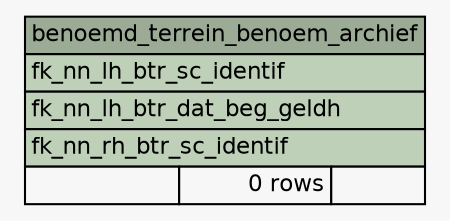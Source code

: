 // dot 2.38.0 on Linux 4.13.0-38-generic
// SchemaSpy rev Unknown
digraph "benoemd_terrein_benoem_archief" {
  graph [
    rankdir="RL"
    bgcolor="#f7f7f7"
    nodesep="0.18"
    ranksep="0.46"
    fontname="Helvetica"
    fontsize="11"
  ];
  node [
    fontname="Helvetica"
    fontsize="11"
    shape="plaintext"
  ];
  edge [
    arrowsize="0.8"
  ];
  "benoemd_terrein_benoem_archief" [
    label=<
    <TABLE BORDER="0" CELLBORDER="1" CELLSPACING="0" BGCOLOR="#ffffff">
      <TR><TD COLSPAN="3" BGCOLOR="#9bab96" ALIGN="CENTER">benoemd_terrein_benoem_archief</TD></TR>
      <TR><TD PORT="fk_nn_lh_btr_sc_identif" COLSPAN="3" BGCOLOR="#bed1b8" ALIGN="LEFT">fk_nn_lh_btr_sc_identif</TD></TR>
      <TR><TD PORT="fk_nn_lh_btr_dat_beg_geldh" COLSPAN="3" BGCOLOR="#bed1b8" ALIGN="LEFT">fk_nn_lh_btr_dat_beg_geldh</TD></TR>
      <TR><TD PORT="fk_nn_rh_btr_sc_identif" COLSPAN="3" BGCOLOR="#bed1b8" ALIGN="LEFT">fk_nn_rh_btr_sc_identif</TD></TR>
      <TR><TD ALIGN="LEFT" BGCOLOR="#f7f7f7">  </TD><TD ALIGN="RIGHT" BGCOLOR="#f7f7f7">0 rows</TD><TD ALIGN="RIGHT" BGCOLOR="#f7f7f7">  </TD></TR>
    </TABLE>>
    URL="tables/benoemd_terrein_benoem_archief.html"
    tooltip="benoemd_terrein_benoem_archief"
  ];
}
